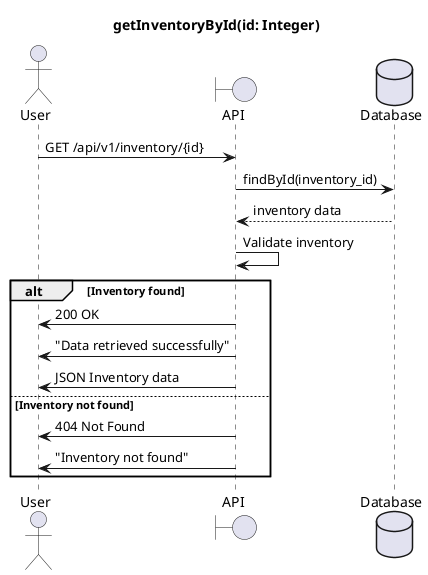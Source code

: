 @startuml
title getInventoryById(id: Integer)

actor User as u
boundary API as a
database Database as d

u->a : GET /api/v1/inventory/{id}
a->d: findById(inventory_id)
    d-->a : inventory data
a->a : Validate inventory

alt Inventory found

    a->u : 200 OK
    a->u : "Data retrieved successfully"
    a->u : JSON Inventory data
else Inventory not found
    a->u : 404 Not Found
    a->u : "Inventory not found"
end

@enduml
